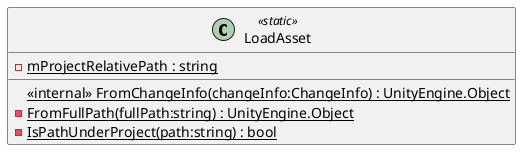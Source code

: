 @startuml
class LoadAsset <<static>> {
    <<internal>> {static} FromChangeInfo(changeInfo:ChangeInfo) : UnityEngine.Object
    {static} - FromFullPath(fullPath:string) : UnityEngine.Object
    {static} - IsPathUnderProject(path:string) : bool
    {static} - mProjectRelativePath : string
}
@enduml
